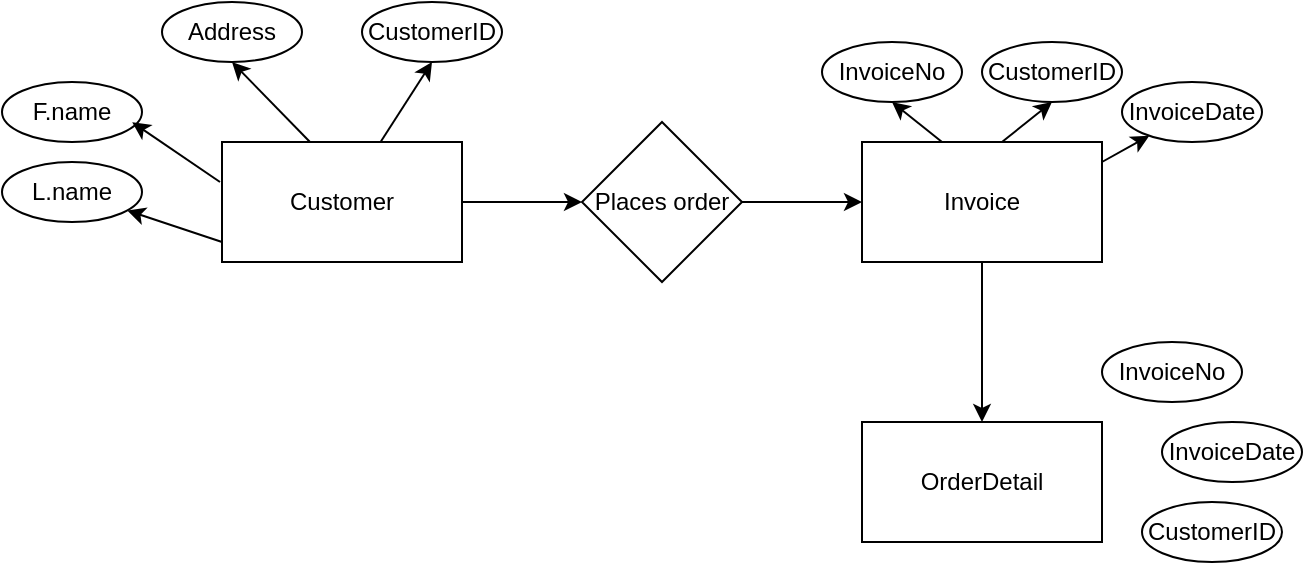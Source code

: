 <mxfile version="24.4.13" type="github">
  <diagram id="R2lEEEUBdFMjLlhIrx00" name="Page-1">
    <mxGraphModel dx="331" dy="186" grid="1" gridSize="10" guides="1" tooltips="1" connect="1" arrows="1" fold="1" page="1" pageScale="1" pageWidth="850" pageHeight="1100" math="0" shadow="0" extFonts="Permanent Marker^https://fonts.googleapis.com/css?family=Permanent+Marker">
      <root>
        <mxCell id="0" />
        <mxCell id="1" parent="0" />
        <mxCell id="2hXnUpbzm7NbYW6zxRnw-4" value="" style="edgeStyle=orthogonalEdgeStyle;rounded=0;orthogonalLoop=1;jettySize=auto;html=1;" parent="1" source="2hXnUpbzm7NbYW6zxRnw-1" target="2hXnUpbzm7NbYW6zxRnw-3" edge="1">
          <mxGeometry relative="1" as="geometry" />
        </mxCell>
        <mxCell id="2hXnUpbzm7NbYW6zxRnw-1" value="Customer" style="rounded=0;whiteSpace=wrap;html=1;" parent="1" vertex="1">
          <mxGeometry x="200" y="300" width="120" height="60" as="geometry" />
        </mxCell>
        <mxCell id="2BhAEiJIrA0CoBpiV1EB-9" value="" style="edgeStyle=orthogonalEdgeStyle;rounded=0;orthogonalLoop=1;jettySize=auto;html=1;" edge="1" parent="1" source="2hXnUpbzm7NbYW6zxRnw-2" target="2BhAEiJIrA0CoBpiV1EB-8">
          <mxGeometry relative="1" as="geometry" />
        </mxCell>
        <mxCell id="2hXnUpbzm7NbYW6zxRnw-2" value="Invoice" style="rounded=0;whiteSpace=wrap;html=1;" parent="1" vertex="1">
          <mxGeometry x="520" y="300" width="120" height="60" as="geometry" />
        </mxCell>
        <mxCell id="2hXnUpbzm7NbYW6zxRnw-5" value="" style="edgeStyle=orthogonalEdgeStyle;rounded=0;orthogonalLoop=1;jettySize=auto;html=1;" parent="1" source="2hXnUpbzm7NbYW6zxRnw-3" target="2hXnUpbzm7NbYW6zxRnw-2" edge="1">
          <mxGeometry relative="1" as="geometry" />
        </mxCell>
        <mxCell id="2hXnUpbzm7NbYW6zxRnw-3" value="Places order" style="rhombus;whiteSpace=wrap;html=1;rounded=0;" parent="1" vertex="1">
          <mxGeometry x="380" y="290" width="80" height="80" as="geometry" />
        </mxCell>
        <mxCell id="2hXnUpbzm7NbYW6zxRnw-8" value="CustomerID" style="ellipse;whiteSpace=wrap;html=1;" parent="1" vertex="1">
          <mxGeometry x="270" y="230" width="70" height="30" as="geometry" />
        </mxCell>
        <mxCell id="2hXnUpbzm7NbYW6zxRnw-10" value="Address" style="ellipse;whiteSpace=wrap;html=1;" parent="1" vertex="1">
          <mxGeometry x="170" y="230" width="70" height="30" as="geometry" />
        </mxCell>
        <mxCell id="2hXnUpbzm7NbYW6zxRnw-11" value="F.name" style="ellipse;whiteSpace=wrap;html=1;" parent="1" vertex="1">
          <mxGeometry x="90" y="270" width="70" height="30" as="geometry" />
        </mxCell>
        <mxCell id="2hXnUpbzm7NbYW6zxRnw-12" value="L.name" style="ellipse;whiteSpace=wrap;html=1;" parent="1" vertex="1">
          <mxGeometry x="90" y="310" width="70" height="30" as="geometry" />
        </mxCell>
        <mxCell id="2hXnUpbzm7NbYW6zxRnw-17" value="" style="endArrow=classic;html=1;rounded=0;entryX=0.5;entryY=1;entryDx=0;entryDy=0;" parent="1" source="2hXnUpbzm7NbYW6zxRnw-1" target="2hXnUpbzm7NbYW6zxRnw-8" edge="1">
          <mxGeometry width="50" height="50" relative="1" as="geometry">
            <mxPoint x="260" y="279.289" as="sourcePoint" />
            <mxPoint x="260" y="229.289" as="targetPoint" />
          </mxGeometry>
        </mxCell>
        <mxCell id="2hXnUpbzm7NbYW6zxRnw-18" value="" style="endArrow=classic;html=1;rounded=0;entryX=0.5;entryY=1;entryDx=0;entryDy=0;" parent="1" target="2hXnUpbzm7NbYW6zxRnw-10" edge="1">
          <mxGeometry width="50" height="50" relative="1" as="geometry">
            <mxPoint x="244" y="300" as="sourcePoint" />
            <mxPoint x="270" y="260" as="targetPoint" />
          </mxGeometry>
        </mxCell>
        <mxCell id="2hXnUpbzm7NbYW6zxRnw-19" value="" style="endArrow=classic;html=1;rounded=0;entryX=0.93;entryY=0.669;entryDx=0;entryDy=0;entryPerimeter=0;" parent="1" target="2hXnUpbzm7NbYW6zxRnw-11" edge="1">
          <mxGeometry width="50" height="50" relative="1" as="geometry">
            <mxPoint x="199" y="320" as="sourcePoint" />
            <mxPoint x="160" y="280" as="targetPoint" />
          </mxGeometry>
        </mxCell>
        <mxCell id="2hXnUpbzm7NbYW6zxRnw-20" value="" style="endArrow=classic;html=1;rounded=0;" parent="1" target="2hXnUpbzm7NbYW6zxRnw-12" edge="1">
          <mxGeometry width="50" height="50" relative="1" as="geometry">
            <mxPoint x="200" y="350" as="sourcePoint" />
            <mxPoint x="156" y="320" as="targetPoint" />
          </mxGeometry>
        </mxCell>
        <mxCell id="2BhAEiJIrA0CoBpiV1EB-2" value="CustomerID" style="ellipse;whiteSpace=wrap;html=1;" vertex="1" parent="1">
          <mxGeometry x="580" y="250" width="70" height="30" as="geometry" />
        </mxCell>
        <mxCell id="2BhAEiJIrA0CoBpiV1EB-3" value="InvoiceNo" style="ellipse;whiteSpace=wrap;html=1;" vertex="1" parent="1">
          <mxGeometry x="500" y="250" width="70" height="30" as="geometry" />
        </mxCell>
        <mxCell id="2BhAEiJIrA0CoBpiV1EB-4" value="InvoiceDate" style="ellipse;whiteSpace=wrap;html=1;" vertex="1" parent="1">
          <mxGeometry x="650" y="270" width="70" height="30" as="geometry" />
        </mxCell>
        <mxCell id="2BhAEiJIrA0CoBpiV1EB-5" value="" style="endArrow=classic;html=1;rounded=0;entryX=0.5;entryY=1;entryDx=0;entryDy=0;" edge="1" parent="1" target="2BhAEiJIrA0CoBpiV1EB-2">
          <mxGeometry width="50" height="50" relative="1" as="geometry">
            <mxPoint x="590" y="300" as="sourcePoint" />
            <mxPoint x="616" y="260" as="targetPoint" />
          </mxGeometry>
        </mxCell>
        <mxCell id="2BhAEiJIrA0CoBpiV1EB-6" value="" style="endArrow=classic;html=1;rounded=0;entryX=0.5;entryY=1;entryDx=0;entryDy=0;" edge="1" parent="1" target="2BhAEiJIrA0CoBpiV1EB-3">
          <mxGeometry width="50" height="50" relative="1" as="geometry">
            <mxPoint x="560" y="300" as="sourcePoint" />
            <mxPoint x="585" y="280" as="targetPoint" />
          </mxGeometry>
        </mxCell>
        <mxCell id="2BhAEiJIrA0CoBpiV1EB-7" value="" style="endArrow=classic;html=1;rounded=0;" edge="1" parent="1" target="2BhAEiJIrA0CoBpiV1EB-4">
          <mxGeometry width="50" height="50" relative="1" as="geometry">
            <mxPoint x="640" y="310" as="sourcePoint" />
            <mxPoint x="665" y="290" as="targetPoint" />
          </mxGeometry>
        </mxCell>
        <mxCell id="2BhAEiJIrA0CoBpiV1EB-8" value="OrderDetail" style="rounded=0;whiteSpace=wrap;html=1;" vertex="1" parent="1">
          <mxGeometry x="520" y="440" width="120" height="60" as="geometry" />
        </mxCell>
        <mxCell id="2BhAEiJIrA0CoBpiV1EB-10" value="CustomerID" style="ellipse;whiteSpace=wrap;html=1;" vertex="1" parent="1">
          <mxGeometry x="660" y="480" width="70" height="30" as="geometry" />
        </mxCell>
        <mxCell id="2BhAEiJIrA0CoBpiV1EB-11" value="InvoiceNo" style="ellipse;whiteSpace=wrap;html=1;" vertex="1" parent="1">
          <mxGeometry x="640" y="400" width="70" height="30" as="geometry" />
        </mxCell>
        <mxCell id="2BhAEiJIrA0CoBpiV1EB-12" value="InvoiceDate" style="ellipse;whiteSpace=wrap;html=1;" vertex="1" parent="1">
          <mxGeometry x="670" y="440" width="70" height="30" as="geometry" />
        </mxCell>
      </root>
    </mxGraphModel>
  </diagram>
</mxfile>
